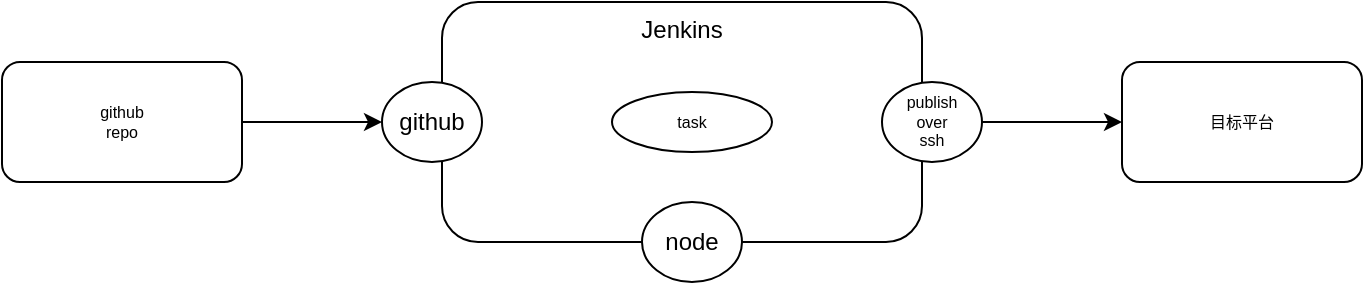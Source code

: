 <mxfile version="14.2.9" type="github">
  <diagram id="hbGI7iBr19cnZTWvqpYA" name="Page-1">
    <mxGraphModel dx="1186" dy="632" grid="1" gridSize="10" guides="1" tooltips="1" connect="1" arrows="1" fold="1" page="1" pageScale="1" pageWidth="850" pageHeight="1100" math="0" shadow="0">
      <root>
        <mxCell id="0" />
        <mxCell id="1" parent="0" />
        <mxCell id="zQNhPwhQYfLUo4qqQREm-1" value="Jenkins" style="rounded=1;whiteSpace=wrap;html=1;align=center;verticalAlign=top;" parent="1" vertex="1">
          <mxGeometry x="300" y="160" width="240" height="120" as="geometry" />
        </mxCell>
        <mxCell id="zQNhPwhQYfLUo4qqQREm-2" value="github" style="ellipse;whiteSpace=wrap;html=1;" parent="1" vertex="1">
          <mxGeometry x="270" y="200" width="50" height="40" as="geometry" />
        </mxCell>
        <mxCell id="zQNhPwhQYfLUo4qqQREm-4" value="node" style="ellipse;whiteSpace=wrap;html=1;" parent="1" vertex="1">
          <mxGeometry x="400" y="260" width="50" height="40" as="geometry" />
        </mxCell>
        <mxCell id="zQNhPwhQYfLUo4qqQREm-8" style="edgeStyle=orthogonalEdgeStyle;rounded=0;orthogonalLoop=1;jettySize=auto;html=1;fontSize=8;" parent="1" source="zQNhPwhQYfLUo4qqQREm-5" target="zQNhPwhQYfLUo4qqQREm-7" edge="1">
          <mxGeometry relative="1" as="geometry" />
        </mxCell>
        <mxCell id="zQNhPwhQYfLUo4qqQREm-5" value="publish&lt;br style=&quot;font-size: 8px;&quot;&gt;over&lt;br style=&quot;font-size: 8px;&quot;&gt;ssh" style="ellipse;whiteSpace=wrap;html=1;fontSize=8;" parent="1" vertex="1">
          <mxGeometry x="520" y="200" width="50" height="40" as="geometry" />
        </mxCell>
        <mxCell id="zQNhPwhQYfLUo4qqQREm-9" style="edgeStyle=orthogonalEdgeStyle;rounded=0;orthogonalLoop=1;jettySize=auto;html=1;entryX=0;entryY=0.5;entryDx=0;entryDy=0;fontSize=8;" parent="1" source="zQNhPwhQYfLUo4qqQREm-6" target="zQNhPwhQYfLUo4qqQREm-2" edge="1">
          <mxGeometry relative="1" as="geometry" />
        </mxCell>
        <mxCell id="zQNhPwhQYfLUo4qqQREm-6" value="github&lt;br&gt;repo" style="rounded=1;whiteSpace=wrap;html=1;fontSize=8;" parent="1" vertex="1">
          <mxGeometry x="80" y="190" width="120" height="60" as="geometry" />
        </mxCell>
        <mxCell id="zQNhPwhQYfLUo4qqQREm-7" value="目标平台" style="rounded=1;whiteSpace=wrap;html=1;fontSize=8;" parent="1" vertex="1">
          <mxGeometry x="640" y="190" width="120" height="60" as="geometry" />
        </mxCell>
        <mxCell id="zQNhPwhQYfLUo4qqQREm-10" value="task" style="ellipse;whiteSpace=wrap;html=1;fontSize=8;" parent="1" vertex="1">
          <mxGeometry x="385" y="205" width="80" height="30" as="geometry" />
        </mxCell>
      </root>
    </mxGraphModel>
  </diagram>
</mxfile>
